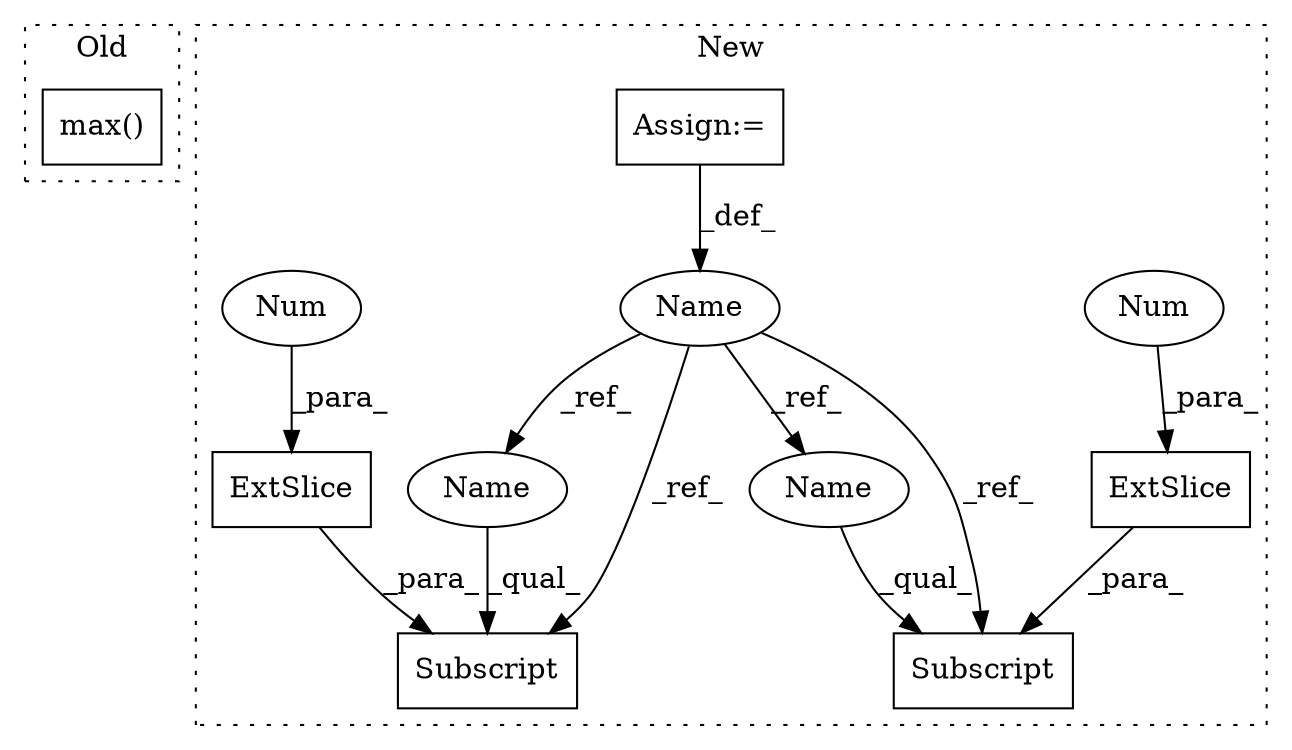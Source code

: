 digraph G {
subgraph cluster0 {
1 [label="max()" a="75" s="5174,5204" l="10,1" shape="box"];
label = "Old";
style="dotted";
}
subgraph cluster1 {
2 [label="ExtSlice" a="85" s="5626" l="13" shape="box"];
3 [label="Subscript" a="63" s="5626,0" l="19,0" shape="box"];
4 [label="Num" a="76" s="5643" l="1" shape="ellipse"];
5 [label="Name" a="87" s="5406" l="13" shape="ellipse"];
6 [label="Subscript" a="63" s="5492,0" l="19,0" shape="box"];
7 [label="ExtSlice" a="85" s="5492" l="13" shape="box"];
8 [label="Num" a="76" s="5509" l="1" shape="ellipse"];
9 [label="Assign:=" a="68" s="5419" l="3" shape="box"];
10 [label="Name" a="87" s="5626" l="13" shape="ellipse"];
11 [label="Name" a="87" s="5492" l="13" shape="ellipse"];
label = "New";
style="dotted";
}
2 -> 3 [label="_para_"];
4 -> 2 [label="_para_"];
5 -> 3 [label="_ref_"];
5 -> 11 [label="_ref_"];
5 -> 6 [label="_ref_"];
5 -> 10 [label="_ref_"];
7 -> 6 [label="_para_"];
8 -> 7 [label="_para_"];
9 -> 5 [label="_def_"];
10 -> 3 [label="_qual_"];
11 -> 6 [label="_qual_"];
}
